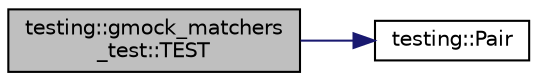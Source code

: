 digraph "testing::gmock_matchers_test::TEST"
{
  edge [fontname="Helvetica",fontsize="10",labelfontname="Helvetica",labelfontsize="10"];
  node [fontname="Helvetica",fontsize="10",shape=record];
  rankdir="LR";
  Node588 [label="testing::gmock_matchers\l_test::TEST",height=0.2,width=0.4,color="black", fillcolor="grey75", style="filled", fontcolor="black"];
  Node588 -> Node589 [color="midnightblue",fontsize="10",style="solid",fontname="Helvetica"];
  Node589 [label="testing::Pair",height=0.2,width=0.4,color="black", fillcolor="white", style="filled",URL="$d0/d75/namespacetesting.html#ac7520de8af26d3085513eeeb68561889"];
}

